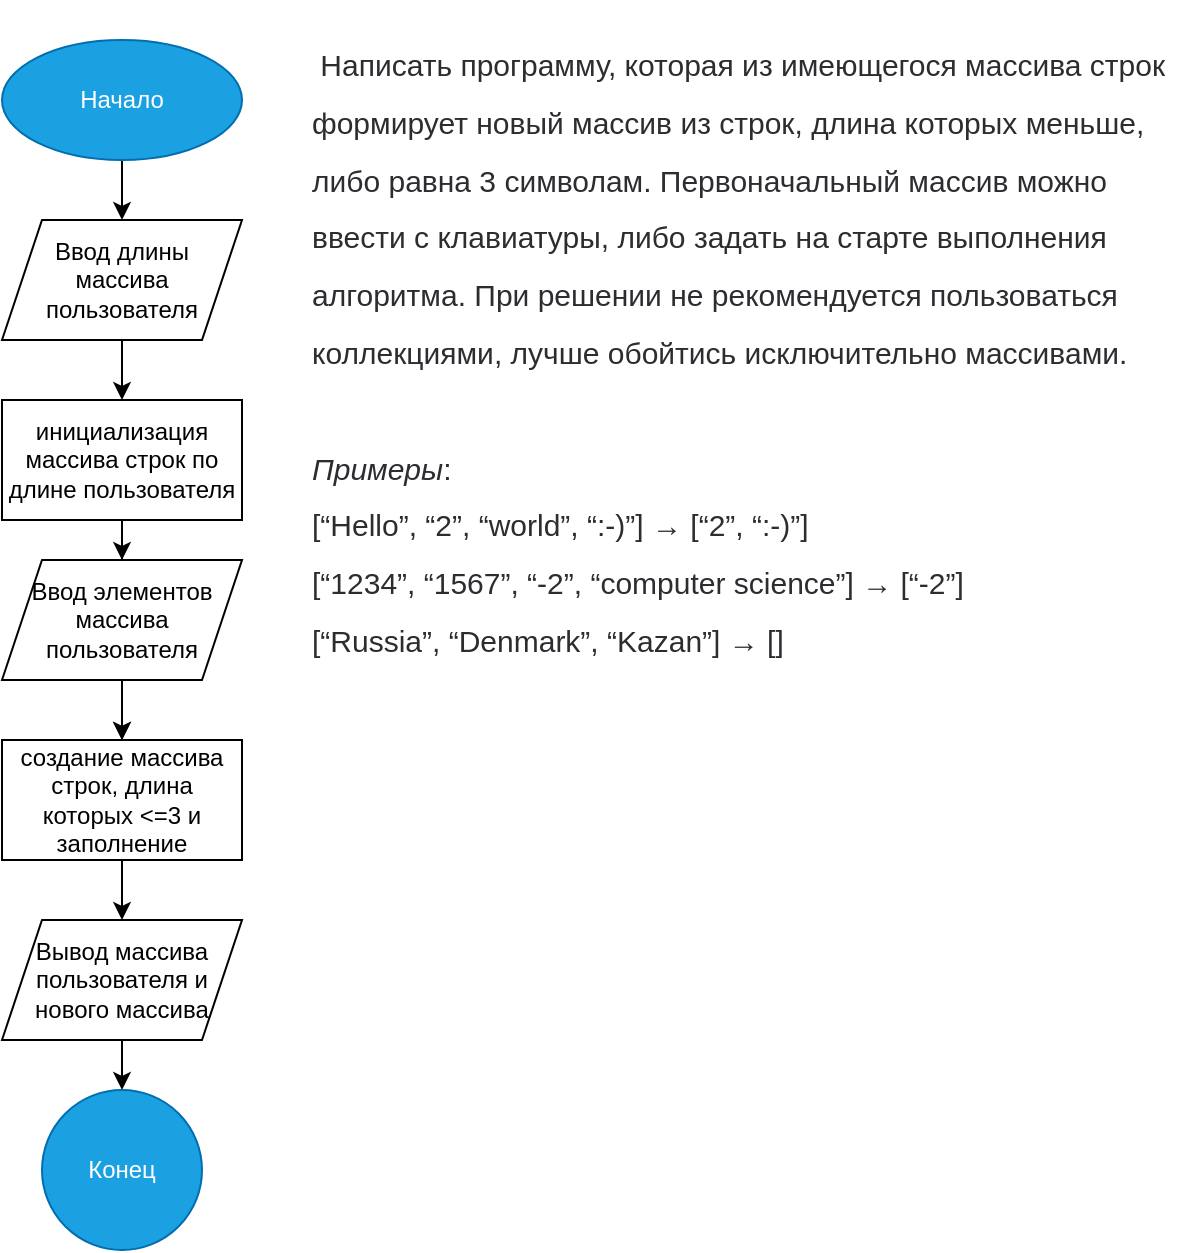 <mxfile>
    <diagram id="Zx3KjsqbTjKIZPqImfTj" name="Страница 1">
        <mxGraphModel dx="555" dy="377" grid="1" gridSize="10" guides="1" tooltips="1" connect="1" arrows="1" fold="1" page="1" pageScale="1" pageWidth="827" pageHeight="1169" math="0" shadow="0">
            <root>
                <mxCell id="0"/>
                <mxCell id="1" parent="0"/>
                <mxCell id="2" value="" style="edgeStyle=orthogonalEdgeStyle;rounded=0;orthogonalLoop=1;jettySize=auto;html=1;" edge="1" parent="1" source="3" target="5">
                    <mxGeometry relative="1" as="geometry"/>
                </mxCell>
                <mxCell id="3" value="Начало" style="ellipse;whiteSpace=wrap;html=1;fillColor=#1ba1e2;strokeColor=#006EAF;fontColor=#ffffff;" vertex="1" parent="1">
                    <mxGeometry x="130" y="60" width="120" height="60" as="geometry"/>
                </mxCell>
                <mxCell id="4" value="" style="edgeStyle=orthogonalEdgeStyle;rounded=0;orthogonalLoop=1;jettySize=auto;html=1;" edge="1" parent="1" source="5" target="7">
                    <mxGeometry relative="1" as="geometry"/>
                </mxCell>
                <mxCell id="5" value="Ввод длины &lt;br&gt;массива пользователя" style="shape=parallelogram;perimeter=parallelogramPerimeter;whiteSpace=wrap;html=1;fixedSize=1;" vertex="1" parent="1">
                    <mxGeometry x="130" y="150" width="120" height="60" as="geometry"/>
                </mxCell>
                <mxCell id="6" value="" style="edgeStyle=orthogonalEdgeStyle;rounded=0;orthogonalLoop=1;jettySize=auto;html=1;" edge="1" parent="1" source="7" target="9">
                    <mxGeometry relative="1" as="geometry"/>
                </mxCell>
                <mxCell id="7" value="инициализация массива строк по длине пользователя" style="rounded=0;whiteSpace=wrap;html=1;" vertex="1" parent="1">
                    <mxGeometry x="130" y="240" width="120" height="60" as="geometry"/>
                </mxCell>
                <mxCell id="8" value="" style="edgeStyle=orthogonalEdgeStyle;rounded=0;orthogonalLoop=1;jettySize=auto;html=1;" edge="1" parent="1" source="9">
                    <mxGeometry relative="1" as="geometry">
                        <mxPoint x="190" y="410" as="targetPoint"/>
                    </mxGeometry>
                </mxCell>
                <mxCell id="18" value="" style="edgeStyle=none;html=1;fontFamily=Helvetica;" edge="1" parent="1" source="9" target="13">
                    <mxGeometry relative="1" as="geometry"/>
                </mxCell>
                <mxCell id="9" value="Ввод элементов массива пользователя" style="shape=parallelogram;perimeter=parallelogramPerimeter;whiteSpace=wrap;html=1;fixedSize=1;" vertex="1" parent="1">
                    <mxGeometry x="130" y="320" width="120" height="60" as="geometry"/>
                </mxCell>
                <mxCell id="12" value="" style="edgeStyle=orthogonalEdgeStyle;rounded=0;orthogonalLoop=1;jettySize=auto;html=1;" edge="1" parent="1" source="13" target="15">
                    <mxGeometry relative="1" as="geometry"/>
                </mxCell>
                <mxCell id="13" value="создание массива строк, длина которых &amp;lt;=3 и заполнение" style="rounded=0;whiteSpace=wrap;html=1;" vertex="1" parent="1">
                    <mxGeometry x="130" y="410" width="120" height="60" as="geometry"/>
                </mxCell>
                <mxCell id="14" value="" style="edgeStyle=orthogonalEdgeStyle;rounded=0;orthogonalLoop=1;jettySize=auto;html=1;" edge="1" parent="1" source="15" target="16">
                    <mxGeometry relative="1" as="geometry"/>
                </mxCell>
                <mxCell id="15" value="Вывод массива пользователя и нового массива" style="shape=parallelogram;perimeter=parallelogramPerimeter;whiteSpace=wrap;html=1;fixedSize=1;" vertex="1" parent="1">
                    <mxGeometry x="130" y="500" width="120" height="60" as="geometry"/>
                </mxCell>
                <mxCell id="16" value="Конец" style="ellipse;whiteSpace=wrap;html=1;aspect=fixed;fillColor=#1ba1e2;strokeColor=#006EAF;fontColor=#ffffff;" vertex="1" parent="1">
                    <mxGeometry x="150" y="585" width="80" height="80" as="geometry"/>
                </mxCell>
                <mxCell id="17" value="&lt;h1&gt;&lt;span style=&quot;font-weight: normal;&quot;&gt;&lt;span style=&quot;color: rgb(44, 45, 48); font-size: 15px; background-color: rgb(255, 255, 255);&quot;&gt;&amp;nbsp;Написать программу, которая из имеющегося массива строк формирует новый массив из строк, длина которых меньше, либо равна 3 символам. Первоначальный массив можно ввести с клавиатуры, либо задать на старте выполнения алгоритма. При решении не рекомендуется пользоваться коллекциями, лучше обойтись исключительно массивами.&lt;/span&gt;&lt;br style=&quot;box-sizing: border-box; color: rgb(44, 45, 48); font-size: 15px; background-color: rgb(255, 255, 255);&quot;&gt;&lt;a style=&quot;color: rgb(37, 133, 238); box-sizing: border-box; background-color: rgb(255, 255, 255); cursor: pointer; overflow-wrap: break-word; font-size: 15px;&quot; target=&quot;_blank&quot; href=&quot;https://gb.ru/lessons/326889/homework&quot;&gt;&lt;/a&gt;&lt;br style=&quot;box-sizing: border-box; color: rgb(44, 45, 48); font-size: 15px; background-color: rgb(255, 255, 255);&quot;&gt;&lt;em style=&quot;box-sizing: border-box; color: rgb(44, 45, 48); font-size: 15px; background-color: rgb(255, 255, 255);&quot;&gt;Примеры&lt;/em&gt;&lt;span style=&quot;color: rgb(44, 45, 48); font-size: 15px; background-color: rgb(255, 255, 255);&quot;&gt;:&lt;/span&gt;&lt;br style=&quot;box-sizing: border-box; color: rgb(44, 45, 48); font-size: 15px; background-color: rgb(255, 255, 255);&quot;&gt;&lt;span style=&quot;color: rgb(44, 45, 48); font-size: 15px; background-color: rgb(255, 255, 255);&quot;&gt;[“Hello”, “2”, “world”, “:-)”] → [“2”, “:-)”]&lt;/span&gt;&lt;br style=&quot;box-sizing: border-box; color: rgb(44, 45, 48); font-size: 15px; background-color: rgb(255, 255, 255);&quot;&gt;&lt;span style=&quot;color: rgb(44, 45, 48); font-size: 15px; background-color: rgb(255, 255, 255);&quot;&gt;[“1234”, “1567”, “-2”, “computer science”] → [“-2”]&lt;/span&gt;&lt;br style=&quot;box-sizing: border-box; color: rgb(44, 45, 48); font-size: 15px; background-color: rgb(255, 255, 255);&quot;&gt;&lt;span style=&quot;color: rgb(44, 45, 48); font-size: 15px; background-color: rgb(255, 255, 255);&quot;&gt;[“Russia”, “Denmark”, “Kazan”] → []&lt;/span&gt;&lt;/span&gt;&lt;/h1&gt;" style="text;html=1;strokeColor=none;fillColor=none;spacing=5;spacingTop=-20;whiteSpace=wrap;overflow=hidden;rounded=0;" vertex="1" parent="1">
                    <mxGeometry x="280" y="50" width="440" height="340" as="geometry"/>
                </mxCell>
            </root>
        </mxGraphModel>
    </diagram>
</mxfile>